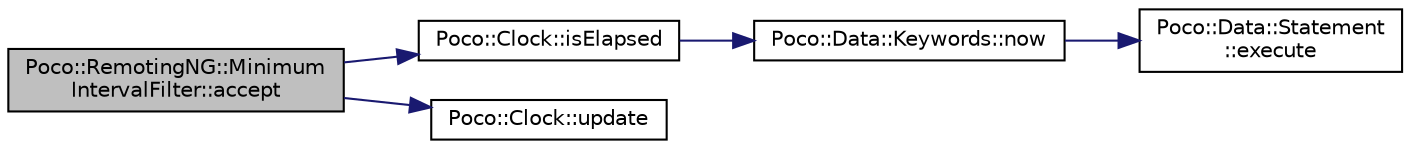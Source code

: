 digraph "Poco::RemotingNG::MinimumIntervalFilter::accept"
{
 // LATEX_PDF_SIZE
  edge [fontname="Helvetica",fontsize="10",labelfontname="Helvetica",labelfontsize="10"];
  node [fontname="Helvetica",fontsize="10",shape=record];
  rankdir="LR";
  Node1 [label="Poco::RemotingNG::Minimum\lIntervalFilter::accept",height=0.2,width=0.4,color="black", fillcolor="grey75", style="filled", fontcolor="black",tooltip=" "];
  Node1 -> Node2 [color="midnightblue",fontsize="10",style="solid",fontname="Helvetica"];
  Node2 [label="Poco::Clock::isElapsed",height=0.2,width=0.4,color="black", fillcolor="white", style="filled",URL="$classPoco_1_1Clock.html#ade622c447602f65c4bc16591598ed67d",tooltip=" "];
  Node2 -> Node3 [color="midnightblue",fontsize="10",style="solid",fontname="Helvetica"];
  Node3 [label="Poco::Data::Keywords::now",height=0.2,width=0.4,color="black", fillcolor="white", style="filled",URL="$namespacePoco_1_1Data_1_1Keywords.html#a839e06ffbdee1328f646e4c83e0ae1fd",tooltip=" "];
  Node3 -> Node4 [color="midnightblue",fontsize="10",style="solid",fontname="Helvetica"];
  Node4 [label="Poco::Data::Statement\l::execute",height=0.2,width=0.4,color="black", fillcolor="white", style="filled",URL="$classPoco_1_1Data_1_1Statement.html#a2be38d265a5c47b8210f15e4082eec4e",tooltip="Creates a string from the accumulated SQL statement."];
  Node1 -> Node5 [color="midnightblue",fontsize="10",style="solid",fontname="Helvetica"];
  Node5 [label="Poco::Clock::update",height=0.2,width=0.4,color="black", fillcolor="white", style="filled",URL="$classPoco_1_1Clock.html#a521efa07a2a801269b7b4ae84b08e9de",tooltip="Swaps the Clock with another one."];
}
